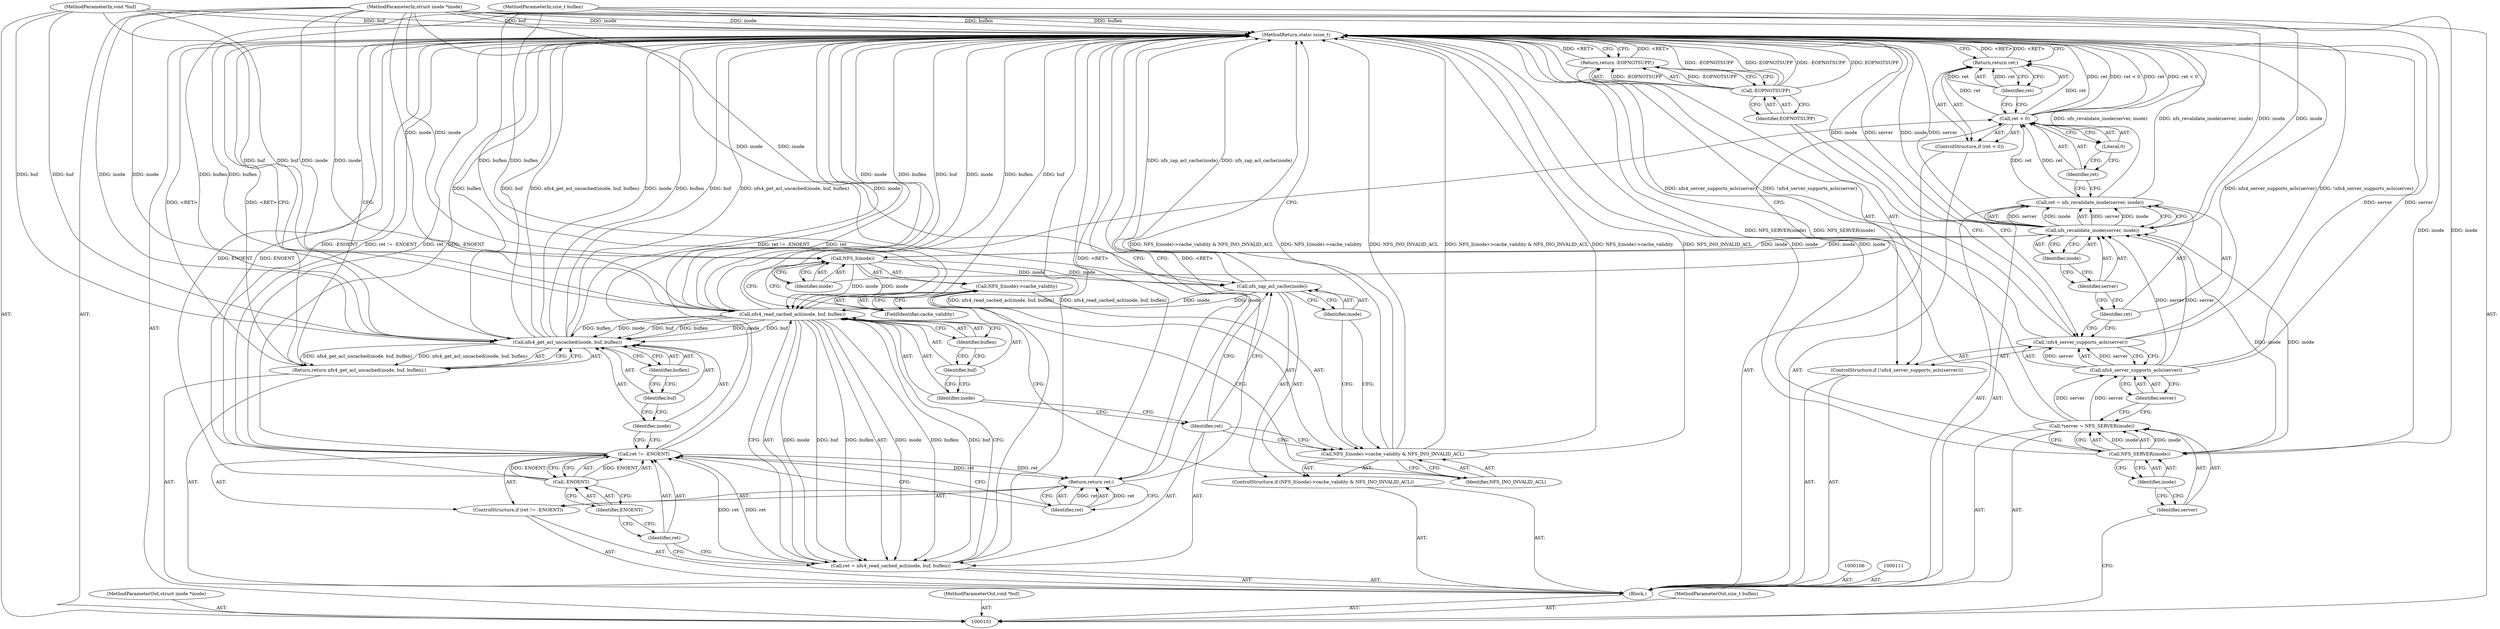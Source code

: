 digraph "0_linux_bf118a342f10dafe44b14451a1392c3254629a1f_1" {
"1000157" [label="(MethodReturn,static ssize_t)"];
"1000102" [label="(MethodParameterIn,struct inode *inode)"];
"1000233" [label="(MethodParameterOut,struct inode *inode)"];
"1000103" [label="(MethodParameterIn,void *buf)"];
"1000234" [label="(MethodParameterOut,void *buf)"];
"1000104" [label="(MethodParameterIn,size_t buflen)"];
"1000235" [label="(MethodParameterOut,size_t buflen)"];
"1000128" [label="(Return,return ret;)"];
"1000129" [label="(Identifier,ret)"];
"1000130" [label="(ControlStructure,if (NFS_I(inode)->cache_validity & NFS_INO_INVALID_ACL))"];
"1000134" [label="(Identifier,inode)"];
"1000135" [label="(FieldIdentifier,cache_validity)"];
"1000136" [label="(Identifier,NFS_INO_INVALID_ACL)"];
"1000131" [label="(Call,NFS_I(inode)->cache_validity & NFS_INO_INVALID_ACL)"];
"1000132" [label="(Call,NFS_I(inode)->cache_validity)"];
"1000133" [label="(Call,NFS_I(inode))"];
"1000138" [label="(Identifier,inode)"];
"1000137" [label="(Call,nfs_zap_acl_cache(inode))"];
"1000139" [label="(Call,ret = nfs4_read_cached_acl(inode, buf, buflen))"];
"1000140" [label="(Identifier,ret)"];
"1000142" [label="(Identifier,inode)"];
"1000143" [label="(Identifier,buf)"];
"1000144" [label="(Identifier,buflen)"];
"1000141" [label="(Call,nfs4_read_cached_acl(inode, buf, buflen))"];
"1000148" [label="(Call,-ENOENT)"];
"1000149" [label="(Identifier,ENOENT)"];
"1000145" [label="(ControlStructure,if (ret != -ENOENT))"];
"1000146" [label="(Call,ret != -ENOENT)"];
"1000147" [label="(Identifier,ret)"];
"1000151" [label="(Identifier,ret)"];
"1000150" [label="(Return,return ret;)"];
"1000152" [label="(Return,return nfs4_get_acl_uncached(inode, buf, buflen);)"];
"1000154" [label="(Identifier,inode)"];
"1000155" [label="(Identifier,buf)"];
"1000156" [label="(Identifier,buflen)"];
"1000153" [label="(Call,nfs4_get_acl_uncached(inode, buf, buflen))"];
"1000105" [label="(Block,)"];
"1000107" [label="(Call,*server = NFS_SERVER(inode))"];
"1000108" [label="(Identifier,server)"];
"1000109" [label="(Call,NFS_SERVER(inode))"];
"1000110" [label="(Identifier,inode)"];
"1000112" [label="(ControlStructure,if (!nfs4_server_supports_acls(server)))"];
"1000115" [label="(Identifier,server)"];
"1000113" [label="(Call,!nfs4_server_supports_acls(server))"];
"1000114" [label="(Call,nfs4_server_supports_acls(server))"];
"1000118" [label="(Identifier,EOPNOTSUPP)"];
"1000116" [label="(Return,return -EOPNOTSUPP;)"];
"1000117" [label="(Call,-EOPNOTSUPP)"];
"1000119" [label="(Call,ret = nfs_revalidate_inode(server, inode))"];
"1000120" [label="(Identifier,ret)"];
"1000122" [label="(Identifier,server)"];
"1000123" [label="(Identifier,inode)"];
"1000121" [label="(Call,nfs_revalidate_inode(server, inode))"];
"1000124" [label="(ControlStructure,if (ret < 0))"];
"1000127" [label="(Literal,0)"];
"1000125" [label="(Call,ret < 0)"];
"1000126" [label="(Identifier,ret)"];
"1000157" -> "1000101"  [label="AST: "];
"1000157" -> "1000116"  [label="CFG: "];
"1000157" -> "1000128"  [label="CFG: "];
"1000157" -> "1000150"  [label="CFG: "];
"1000157" -> "1000152"  [label="CFG: "];
"1000152" -> "1000157"  [label="DDG: <RET>"];
"1000116" -> "1000157"  [label="DDG: <RET>"];
"1000128" -> "1000157"  [label="DDG: <RET>"];
"1000150" -> "1000157"  [label="DDG: <RET>"];
"1000117" -> "1000157"  [label="DDG: -EOPNOTSUPP"];
"1000117" -> "1000157"  [label="DDG: EOPNOTSUPP"];
"1000125" -> "1000157"  [label="DDG: ret"];
"1000125" -> "1000157"  [label="DDG: ret < 0"];
"1000141" -> "1000157"  [label="DDG: inode"];
"1000141" -> "1000157"  [label="DDG: buflen"];
"1000141" -> "1000157"  [label="DDG: buf"];
"1000104" -> "1000157"  [label="DDG: buflen"];
"1000113" -> "1000157"  [label="DDG: nfs4_server_supports_acls(server)"];
"1000113" -> "1000157"  [label="DDG: !nfs4_server_supports_acls(server)"];
"1000153" -> "1000157"  [label="DDG: nfs4_get_acl_uncached(inode, buf, buflen)"];
"1000153" -> "1000157"  [label="DDG: inode"];
"1000153" -> "1000157"  [label="DDG: buflen"];
"1000153" -> "1000157"  [label="DDG: buf"];
"1000146" -> "1000157"  [label="DDG: ret != -ENOENT"];
"1000146" -> "1000157"  [label="DDG: ret"];
"1000146" -> "1000157"  [label="DDG: -ENOENT"];
"1000131" -> "1000157"  [label="DDG: NFS_I(inode)->cache_validity & NFS_INO_INVALID_ACL"];
"1000131" -> "1000157"  [label="DDG: NFS_I(inode)->cache_validity"];
"1000131" -> "1000157"  [label="DDG: NFS_INO_INVALID_ACL"];
"1000121" -> "1000157"  [label="DDG: inode"];
"1000121" -> "1000157"  [label="DDG: server"];
"1000139" -> "1000157"  [label="DDG: nfs4_read_cached_acl(inode, buf, buflen)"];
"1000103" -> "1000157"  [label="DDG: buf"];
"1000114" -> "1000157"  [label="DDG: server"];
"1000119" -> "1000157"  [label="DDG: nfs_revalidate_inode(server, inode)"];
"1000148" -> "1000157"  [label="DDG: ENOENT"];
"1000102" -> "1000157"  [label="DDG: inode"];
"1000109" -> "1000157"  [label="DDG: inode"];
"1000137" -> "1000157"  [label="DDG: nfs_zap_acl_cache(inode)"];
"1000107" -> "1000157"  [label="DDG: NFS_SERVER(inode)"];
"1000102" -> "1000101"  [label="AST: "];
"1000102" -> "1000157"  [label="DDG: inode"];
"1000102" -> "1000109"  [label="DDG: inode"];
"1000102" -> "1000121"  [label="DDG: inode"];
"1000102" -> "1000133"  [label="DDG: inode"];
"1000102" -> "1000137"  [label="DDG: inode"];
"1000102" -> "1000141"  [label="DDG: inode"];
"1000102" -> "1000153"  [label="DDG: inode"];
"1000233" -> "1000101"  [label="AST: "];
"1000103" -> "1000101"  [label="AST: "];
"1000103" -> "1000157"  [label="DDG: buf"];
"1000103" -> "1000141"  [label="DDG: buf"];
"1000103" -> "1000153"  [label="DDG: buf"];
"1000234" -> "1000101"  [label="AST: "];
"1000104" -> "1000101"  [label="AST: "];
"1000104" -> "1000157"  [label="DDG: buflen"];
"1000104" -> "1000141"  [label="DDG: buflen"];
"1000104" -> "1000153"  [label="DDG: buflen"];
"1000235" -> "1000101"  [label="AST: "];
"1000128" -> "1000124"  [label="AST: "];
"1000128" -> "1000129"  [label="CFG: "];
"1000129" -> "1000128"  [label="AST: "];
"1000157" -> "1000128"  [label="CFG: "];
"1000128" -> "1000157"  [label="DDG: <RET>"];
"1000129" -> "1000128"  [label="DDG: ret"];
"1000125" -> "1000128"  [label="DDG: ret"];
"1000129" -> "1000128"  [label="AST: "];
"1000129" -> "1000125"  [label="CFG: "];
"1000128" -> "1000129"  [label="CFG: "];
"1000129" -> "1000128"  [label="DDG: ret"];
"1000130" -> "1000105"  [label="AST: "];
"1000131" -> "1000130"  [label="AST: "];
"1000137" -> "1000130"  [label="AST: "];
"1000134" -> "1000133"  [label="AST: "];
"1000134" -> "1000125"  [label="CFG: "];
"1000133" -> "1000134"  [label="CFG: "];
"1000135" -> "1000132"  [label="AST: "];
"1000135" -> "1000133"  [label="CFG: "];
"1000132" -> "1000135"  [label="CFG: "];
"1000136" -> "1000131"  [label="AST: "];
"1000136" -> "1000132"  [label="CFG: "];
"1000131" -> "1000136"  [label="CFG: "];
"1000131" -> "1000130"  [label="AST: "];
"1000131" -> "1000136"  [label="CFG: "];
"1000132" -> "1000131"  [label="AST: "];
"1000136" -> "1000131"  [label="AST: "];
"1000138" -> "1000131"  [label="CFG: "];
"1000140" -> "1000131"  [label="CFG: "];
"1000131" -> "1000157"  [label="DDG: NFS_I(inode)->cache_validity & NFS_INO_INVALID_ACL"];
"1000131" -> "1000157"  [label="DDG: NFS_I(inode)->cache_validity"];
"1000131" -> "1000157"  [label="DDG: NFS_INO_INVALID_ACL"];
"1000132" -> "1000131"  [label="AST: "];
"1000132" -> "1000135"  [label="CFG: "];
"1000133" -> "1000132"  [label="AST: "];
"1000135" -> "1000132"  [label="AST: "];
"1000136" -> "1000132"  [label="CFG: "];
"1000133" -> "1000132"  [label="AST: "];
"1000133" -> "1000134"  [label="CFG: "];
"1000134" -> "1000133"  [label="AST: "];
"1000135" -> "1000133"  [label="CFG: "];
"1000121" -> "1000133"  [label="DDG: inode"];
"1000102" -> "1000133"  [label="DDG: inode"];
"1000133" -> "1000137"  [label="DDG: inode"];
"1000133" -> "1000141"  [label="DDG: inode"];
"1000138" -> "1000137"  [label="AST: "];
"1000138" -> "1000131"  [label="CFG: "];
"1000137" -> "1000138"  [label="CFG: "];
"1000137" -> "1000130"  [label="AST: "];
"1000137" -> "1000138"  [label="CFG: "];
"1000138" -> "1000137"  [label="AST: "];
"1000140" -> "1000137"  [label="CFG: "];
"1000137" -> "1000157"  [label="DDG: nfs_zap_acl_cache(inode)"];
"1000133" -> "1000137"  [label="DDG: inode"];
"1000102" -> "1000137"  [label="DDG: inode"];
"1000137" -> "1000141"  [label="DDG: inode"];
"1000139" -> "1000105"  [label="AST: "];
"1000139" -> "1000141"  [label="CFG: "];
"1000140" -> "1000139"  [label="AST: "];
"1000141" -> "1000139"  [label="AST: "];
"1000147" -> "1000139"  [label="CFG: "];
"1000139" -> "1000157"  [label="DDG: nfs4_read_cached_acl(inode, buf, buflen)"];
"1000141" -> "1000139"  [label="DDG: inode"];
"1000141" -> "1000139"  [label="DDG: buf"];
"1000141" -> "1000139"  [label="DDG: buflen"];
"1000139" -> "1000146"  [label="DDG: ret"];
"1000140" -> "1000139"  [label="AST: "];
"1000140" -> "1000137"  [label="CFG: "];
"1000140" -> "1000131"  [label="CFG: "];
"1000142" -> "1000140"  [label="CFG: "];
"1000142" -> "1000141"  [label="AST: "];
"1000142" -> "1000140"  [label="CFG: "];
"1000143" -> "1000142"  [label="CFG: "];
"1000143" -> "1000141"  [label="AST: "];
"1000143" -> "1000142"  [label="CFG: "];
"1000144" -> "1000143"  [label="CFG: "];
"1000144" -> "1000141"  [label="AST: "];
"1000144" -> "1000143"  [label="CFG: "];
"1000141" -> "1000144"  [label="CFG: "];
"1000141" -> "1000139"  [label="AST: "];
"1000141" -> "1000144"  [label="CFG: "];
"1000142" -> "1000141"  [label="AST: "];
"1000143" -> "1000141"  [label="AST: "];
"1000144" -> "1000141"  [label="AST: "];
"1000139" -> "1000141"  [label="CFG: "];
"1000141" -> "1000157"  [label="DDG: inode"];
"1000141" -> "1000157"  [label="DDG: buflen"];
"1000141" -> "1000157"  [label="DDG: buf"];
"1000141" -> "1000139"  [label="DDG: inode"];
"1000141" -> "1000139"  [label="DDG: buf"];
"1000141" -> "1000139"  [label="DDG: buflen"];
"1000133" -> "1000141"  [label="DDG: inode"];
"1000137" -> "1000141"  [label="DDG: inode"];
"1000102" -> "1000141"  [label="DDG: inode"];
"1000103" -> "1000141"  [label="DDG: buf"];
"1000104" -> "1000141"  [label="DDG: buflen"];
"1000141" -> "1000153"  [label="DDG: inode"];
"1000141" -> "1000153"  [label="DDG: buf"];
"1000141" -> "1000153"  [label="DDG: buflen"];
"1000148" -> "1000146"  [label="AST: "];
"1000148" -> "1000149"  [label="CFG: "];
"1000149" -> "1000148"  [label="AST: "];
"1000146" -> "1000148"  [label="CFG: "];
"1000148" -> "1000157"  [label="DDG: ENOENT"];
"1000148" -> "1000146"  [label="DDG: ENOENT"];
"1000149" -> "1000148"  [label="AST: "];
"1000149" -> "1000147"  [label="CFG: "];
"1000148" -> "1000149"  [label="CFG: "];
"1000145" -> "1000105"  [label="AST: "];
"1000146" -> "1000145"  [label="AST: "];
"1000150" -> "1000145"  [label="AST: "];
"1000146" -> "1000145"  [label="AST: "];
"1000146" -> "1000148"  [label="CFG: "];
"1000147" -> "1000146"  [label="AST: "];
"1000148" -> "1000146"  [label="AST: "];
"1000151" -> "1000146"  [label="CFG: "];
"1000154" -> "1000146"  [label="CFG: "];
"1000146" -> "1000157"  [label="DDG: ret != -ENOENT"];
"1000146" -> "1000157"  [label="DDG: ret"];
"1000146" -> "1000157"  [label="DDG: -ENOENT"];
"1000139" -> "1000146"  [label="DDG: ret"];
"1000148" -> "1000146"  [label="DDG: ENOENT"];
"1000146" -> "1000150"  [label="DDG: ret"];
"1000147" -> "1000146"  [label="AST: "];
"1000147" -> "1000139"  [label="CFG: "];
"1000149" -> "1000147"  [label="CFG: "];
"1000151" -> "1000150"  [label="AST: "];
"1000151" -> "1000146"  [label="CFG: "];
"1000150" -> "1000151"  [label="CFG: "];
"1000151" -> "1000150"  [label="DDG: ret"];
"1000150" -> "1000145"  [label="AST: "];
"1000150" -> "1000151"  [label="CFG: "];
"1000151" -> "1000150"  [label="AST: "];
"1000157" -> "1000150"  [label="CFG: "];
"1000150" -> "1000157"  [label="DDG: <RET>"];
"1000151" -> "1000150"  [label="DDG: ret"];
"1000146" -> "1000150"  [label="DDG: ret"];
"1000152" -> "1000105"  [label="AST: "];
"1000152" -> "1000153"  [label="CFG: "];
"1000153" -> "1000152"  [label="AST: "];
"1000157" -> "1000152"  [label="CFG: "];
"1000152" -> "1000157"  [label="DDG: <RET>"];
"1000153" -> "1000152"  [label="DDG: nfs4_get_acl_uncached(inode, buf, buflen)"];
"1000154" -> "1000153"  [label="AST: "];
"1000154" -> "1000146"  [label="CFG: "];
"1000155" -> "1000154"  [label="CFG: "];
"1000155" -> "1000153"  [label="AST: "];
"1000155" -> "1000154"  [label="CFG: "];
"1000156" -> "1000155"  [label="CFG: "];
"1000156" -> "1000153"  [label="AST: "];
"1000156" -> "1000155"  [label="CFG: "];
"1000153" -> "1000156"  [label="CFG: "];
"1000153" -> "1000152"  [label="AST: "];
"1000153" -> "1000156"  [label="CFG: "];
"1000154" -> "1000153"  [label="AST: "];
"1000155" -> "1000153"  [label="AST: "];
"1000156" -> "1000153"  [label="AST: "];
"1000152" -> "1000153"  [label="CFG: "];
"1000153" -> "1000157"  [label="DDG: nfs4_get_acl_uncached(inode, buf, buflen)"];
"1000153" -> "1000157"  [label="DDG: inode"];
"1000153" -> "1000157"  [label="DDG: buflen"];
"1000153" -> "1000157"  [label="DDG: buf"];
"1000153" -> "1000152"  [label="DDG: nfs4_get_acl_uncached(inode, buf, buflen)"];
"1000141" -> "1000153"  [label="DDG: inode"];
"1000141" -> "1000153"  [label="DDG: buf"];
"1000141" -> "1000153"  [label="DDG: buflen"];
"1000102" -> "1000153"  [label="DDG: inode"];
"1000103" -> "1000153"  [label="DDG: buf"];
"1000104" -> "1000153"  [label="DDG: buflen"];
"1000105" -> "1000101"  [label="AST: "];
"1000106" -> "1000105"  [label="AST: "];
"1000107" -> "1000105"  [label="AST: "];
"1000111" -> "1000105"  [label="AST: "];
"1000112" -> "1000105"  [label="AST: "];
"1000119" -> "1000105"  [label="AST: "];
"1000124" -> "1000105"  [label="AST: "];
"1000130" -> "1000105"  [label="AST: "];
"1000139" -> "1000105"  [label="AST: "];
"1000145" -> "1000105"  [label="AST: "];
"1000152" -> "1000105"  [label="AST: "];
"1000107" -> "1000105"  [label="AST: "];
"1000107" -> "1000109"  [label="CFG: "];
"1000108" -> "1000107"  [label="AST: "];
"1000109" -> "1000107"  [label="AST: "];
"1000115" -> "1000107"  [label="CFG: "];
"1000107" -> "1000157"  [label="DDG: NFS_SERVER(inode)"];
"1000109" -> "1000107"  [label="DDG: inode"];
"1000107" -> "1000114"  [label="DDG: server"];
"1000108" -> "1000107"  [label="AST: "];
"1000108" -> "1000101"  [label="CFG: "];
"1000110" -> "1000108"  [label="CFG: "];
"1000109" -> "1000107"  [label="AST: "];
"1000109" -> "1000110"  [label="CFG: "];
"1000110" -> "1000109"  [label="AST: "];
"1000107" -> "1000109"  [label="CFG: "];
"1000109" -> "1000157"  [label="DDG: inode"];
"1000109" -> "1000107"  [label="DDG: inode"];
"1000102" -> "1000109"  [label="DDG: inode"];
"1000109" -> "1000121"  [label="DDG: inode"];
"1000110" -> "1000109"  [label="AST: "];
"1000110" -> "1000108"  [label="CFG: "];
"1000109" -> "1000110"  [label="CFG: "];
"1000112" -> "1000105"  [label="AST: "];
"1000113" -> "1000112"  [label="AST: "];
"1000116" -> "1000112"  [label="AST: "];
"1000115" -> "1000114"  [label="AST: "];
"1000115" -> "1000107"  [label="CFG: "];
"1000114" -> "1000115"  [label="CFG: "];
"1000113" -> "1000112"  [label="AST: "];
"1000113" -> "1000114"  [label="CFG: "];
"1000114" -> "1000113"  [label="AST: "];
"1000118" -> "1000113"  [label="CFG: "];
"1000120" -> "1000113"  [label="CFG: "];
"1000113" -> "1000157"  [label="DDG: nfs4_server_supports_acls(server)"];
"1000113" -> "1000157"  [label="DDG: !nfs4_server_supports_acls(server)"];
"1000114" -> "1000113"  [label="DDG: server"];
"1000114" -> "1000113"  [label="AST: "];
"1000114" -> "1000115"  [label="CFG: "];
"1000115" -> "1000114"  [label="AST: "];
"1000113" -> "1000114"  [label="CFG: "];
"1000114" -> "1000157"  [label="DDG: server"];
"1000114" -> "1000113"  [label="DDG: server"];
"1000107" -> "1000114"  [label="DDG: server"];
"1000114" -> "1000121"  [label="DDG: server"];
"1000118" -> "1000117"  [label="AST: "];
"1000118" -> "1000113"  [label="CFG: "];
"1000117" -> "1000118"  [label="CFG: "];
"1000116" -> "1000112"  [label="AST: "];
"1000116" -> "1000117"  [label="CFG: "];
"1000117" -> "1000116"  [label="AST: "];
"1000157" -> "1000116"  [label="CFG: "];
"1000116" -> "1000157"  [label="DDG: <RET>"];
"1000117" -> "1000116"  [label="DDG: -EOPNOTSUPP"];
"1000117" -> "1000116"  [label="AST: "];
"1000117" -> "1000118"  [label="CFG: "];
"1000118" -> "1000117"  [label="AST: "];
"1000116" -> "1000117"  [label="CFG: "];
"1000117" -> "1000157"  [label="DDG: -EOPNOTSUPP"];
"1000117" -> "1000157"  [label="DDG: EOPNOTSUPP"];
"1000117" -> "1000116"  [label="DDG: -EOPNOTSUPP"];
"1000119" -> "1000105"  [label="AST: "];
"1000119" -> "1000121"  [label="CFG: "];
"1000120" -> "1000119"  [label="AST: "];
"1000121" -> "1000119"  [label="AST: "];
"1000126" -> "1000119"  [label="CFG: "];
"1000119" -> "1000157"  [label="DDG: nfs_revalidate_inode(server, inode)"];
"1000121" -> "1000119"  [label="DDG: server"];
"1000121" -> "1000119"  [label="DDG: inode"];
"1000119" -> "1000125"  [label="DDG: ret"];
"1000120" -> "1000119"  [label="AST: "];
"1000120" -> "1000113"  [label="CFG: "];
"1000122" -> "1000120"  [label="CFG: "];
"1000122" -> "1000121"  [label="AST: "];
"1000122" -> "1000120"  [label="CFG: "];
"1000123" -> "1000122"  [label="CFG: "];
"1000123" -> "1000121"  [label="AST: "];
"1000123" -> "1000122"  [label="CFG: "];
"1000121" -> "1000123"  [label="CFG: "];
"1000121" -> "1000119"  [label="AST: "];
"1000121" -> "1000123"  [label="CFG: "];
"1000122" -> "1000121"  [label="AST: "];
"1000123" -> "1000121"  [label="AST: "];
"1000119" -> "1000121"  [label="CFG: "];
"1000121" -> "1000157"  [label="DDG: inode"];
"1000121" -> "1000157"  [label="DDG: server"];
"1000121" -> "1000119"  [label="DDG: server"];
"1000121" -> "1000119"  [label="DDG: inode"];
"1000114" -> "1000121"  [label="DDG: server"];
"1000109" -> "1000121"  [label="DDG: inode"];
"1000102" -> "1000121"  [label="DDG: inode"];
"1000121" -> "1000133"  [label="DDG: inode"];
"1000124" -> "1000105"  [label="AST: "];
"1000125" -> "1000124"  [label="AST: "];
"1000128" -> "1000124"  [label="AST: "];
"1000127" -> "1000125"  [label="AST: "];
"1000127" -> "1000126"  [label="CFG: "];
"1000125" -> "1000127"  [label="CFG: "];
"1000125" -> "1000124"  [label="AST: "];
"1000125" -> "1000127"  [label="CFG: "];
"1000126" -> "1000125"  [label="AST: "];
"1000127" -> "1000125"  [label="AST: "];
"1000129" -> "1000125"  [label="CFG: "];
"1000134" -> "1000125"  [label="CFG: "];
"1000125" -> "1000157"  [label="DDG: ret"];
"1000125" -> "1000157"  [label="DDG: ret < 0"];
"1000119" -> "1000125"  [label="DDG: ret"];
"1000125" -> "1000128"  [label="DDG: ret"];
"1000126" -> "1000125"  [label="AST: "];
"1000126" -> "1000119"  [label="CFG: "];
"1000127" -> "1000126"  [label="CFG: "];
}
